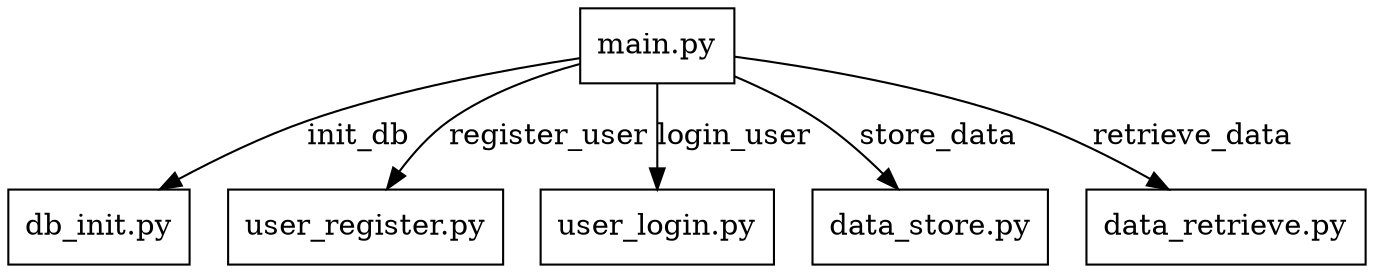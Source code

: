 
digraph call_graph {
    main [shape=box, label="main.py"];
    db_init [shape=box, label="db_init.py"];
    user_register [shape=box, label="user_register.py"];
    user_login [shape=box, label="user_login.py"];
    data_store [shape=box, label="data_store.py"];
    data_retrieve [shape=box, label="data_retrieve.py"];

    main -> db_init [label="init_db"];
    main -> user_register [label="register_user"];
    main -> user_login [label="login_user"];
    main -> data_store [label="store_data"];
    main -> data_retrieve [label="retrieve_data"];
}
